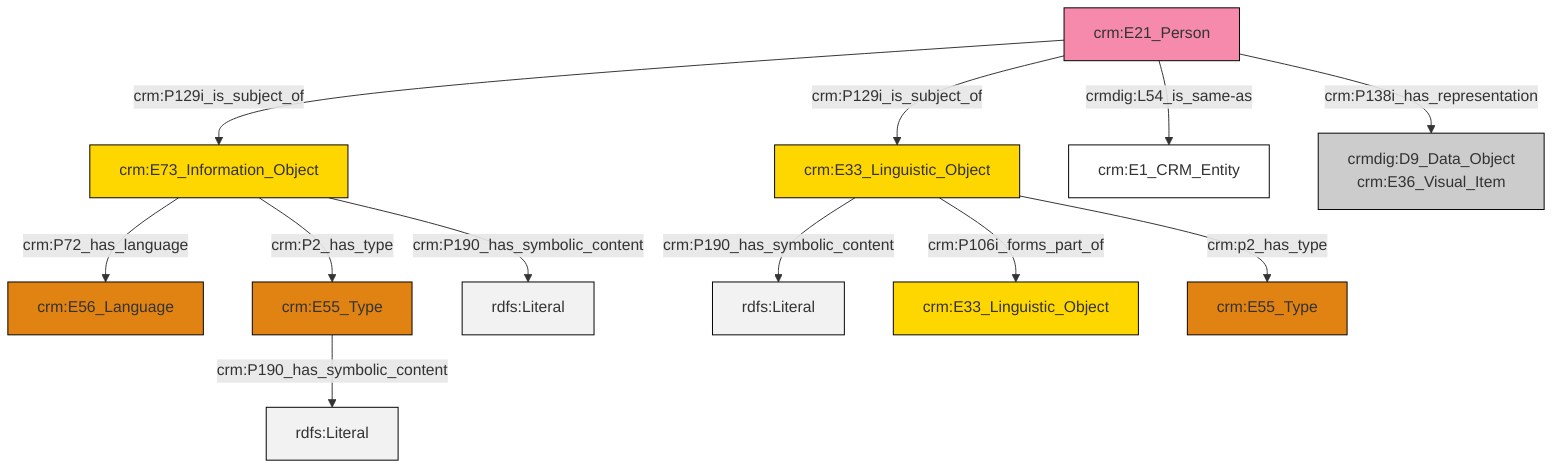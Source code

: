 graph TD
classDef Literal fill:#f2f2f2,stroke:#000000;
classDef CRM_Entity fill:#FFFFFF,stroke:#000000;
classDef Temporal_Entity fill:#00C9E6, stroke:#000000;
classDef Type fill:#E18312, stroke:#000000;
classDef Time-Span fill:#2C9C91, stroke:#000000;
classDef Appellation fill:#FFEB7F, stroke:#000000;
classDef Place fill:#008836, stroke:#000000;
classDef Persistent_Item fill:#B266B2, stroke:#000000;
classDef Conceptual_Object fill:#FFD700, stroke:#000000;
classDef Physical_Thing fill:#D2B48C, stroke:#000000;
classDef Actor fill:#f58aad, stroke:#000000;
classDef PC_Classes fill:#4ce600, stroke:#000000;
classDef Multi fill:#cccccc,stroke:#000000;

0["crm:E55_Type"]:::Type -->|crm:P190_has_symbolic_content| 1[rdfs:Literal]:::Literal
2["crm:E33_Linguistic_Object"]:::Conceptual_Object -->|crm:P190_has_symbolic_content| 3[rdfs:Literal]:::Literal
4["crm:E21_Person"]:::Actor -->|crm:P129i_is_subject_of| 5["crm:E73_Information_Object"]:::Conceptual_Object
4["crm:E21_Person"]:::Actor -->|crm:P129i_is_subject_of| 2["crm:E33_Linguistic_Object"]:::Conceptual_Object
4["crm:E21_Person"]:::Actor -->|crmdig:L54_is_same-as| 8["crm:E1_CRM_Entity"]:::CRM_Entity
5["crm:E73_Information_Object"]:::Conceptual_Object -->|crm:P72_has_language| 12["crm:E56_Language"]:::Type
2["crm:E33_Linguistic_Object"]:::Conceptual_Object -->|crm:P106i_forms_part_of| 10["crm:E33_Linguistic_Object"]:::Conceptual_Object
5["crm:E73_Information_Object"]:::Conceptual_Object -->|crm:P2_has_type| 0["crm:E55_Type"]:::Type
4["crm:E21_Person"]:::Actor -->|crm:P138i_has_representation| 6["crmdig:D9_Data_Object<br>crm:E36_Visual_Item"]:::Multi
2["crm:E33_Linguistic_Object"]:::Conceptual_Object -->|crm:p2_has_type| 14["crm:E55_Type"]:::Type
5["crm:E73_Information_Object"]:::Conceptual_Object -->|crm:P190_has_symbolic_content| 21[rdfs:Literal]:::Literal